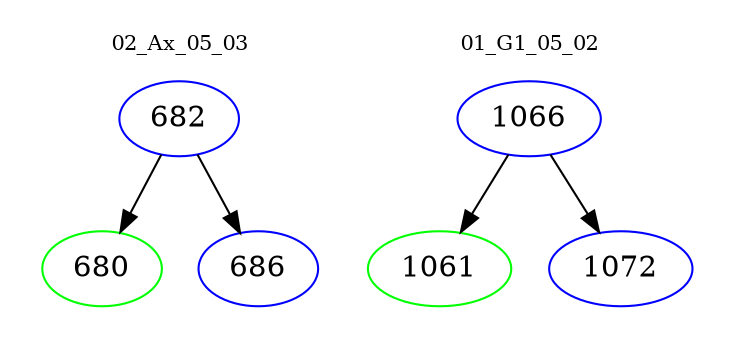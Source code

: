 digraph{
subgraph cluster_0 {
color = white
label = "02_Ax_05_03";
fontsize=10;
T0_682 [label="682", color="blue"]
T0_682 -> T0_680 [color="black"]
T0_680 [label="680", color="green"]
T0_682 -> T0_686 [color="black"]
T0_686 [label="686", color="blue"]
}
subgraph cluster_1 {
color = white
label = "01_G1_05_02";
fontsize=10;
T1_1066 [label="1066", color="blue"]
T1_1066 -> T1_1061 [color="black"]
T1_1061 [label="1061", color="green"]
T1_1066 -> T1_1072 [color="black"]
T1_1072 [label="1072", color="blue"]
}
}
